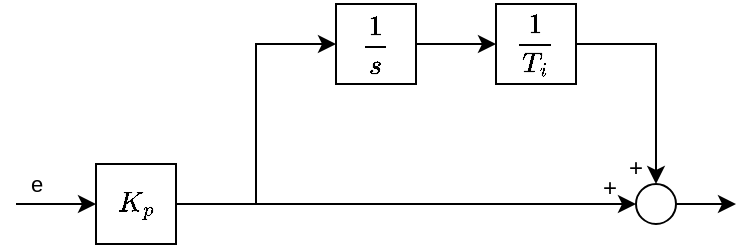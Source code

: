 <mxfile version="20.4.0" type="github">
  <diagram id="rZdN4fdc3lee0H7srUzD" name="Page-1">
    <mxGraphModel dx="778" dy="412" grid="1" gridSize="10" guides="1" tooltips="1" connect="1" arrows="1" fold="1" page="1" pageScale="1" pageWidth="850" pageHeight="1100" math="1" shadow="0">
      <root>
        <mxCell id="0" />
        <mxCell id="1" parent="0" />
        <mxCell id="mmjuXgAY9vCs1paXeT_F-7" style="edgeStyle=orthogonalEdgeStyle;rounded=0;orthogonalLoop=1;jettySize=auto;html=1;exitX=1;exitY=0.5;exitDx=0;exitDy=0;entryX=0;entryY=0.5;entryDx=0;entryDy=0;" edge="1" parent="1" source="mmjuXgAY9vCs1paXeT_F-1" target="mmjuXgAY9vCs1paXeT_F-2">
          <mxGeometry relative="1" as="geometry" />
        </mxCell>
        <mxCell id="mmjuXgAY9vCs1paXeT_F-1" value="$$\frac{1}{s}$$" style="rounded=0;whiteSpace=wrap;html=1;" vertex="1" parent="1">
          <mxGeometry x="280" y="80" width="40" height="40" as="geometry" />
        </mxCell>
        <mxCell id="mmjuXgAY9vCs1paXeT_F-8" style="edgeStyle=orthogonalEdgeStyle;rounded=0;orthogonalLoop=1;jettySize=auto;html=1;exitX=1;exitY=0.5;exitDx=0;exitDy=0;entryX=0.5;entryY=0;entryDx=0;entryDy=0;" edge="1" parent="1" source="mmjuXgAY9vCs1paXeT_F-2" target="mmjuXgAY9vCs1paXeT_F-3">
          <mxGeometry relative="1" as="geometry" />
        </mxCell>
        <mxCell id="mmjuXgAY9vCs1paXeT_F-2" value="$$\dfrac{1}{T_i&lt;br&gt;}$$" style="rounded=0;whiteSpace=wrap;html=1;" vertex="1" parent="1">
          <mxGeometry x="360" y="80" width="40" height="40" as="geometry" />
        </mxCell>
        <mxCell id="mmjuXgAY9vCs1paXeT_F-10" style="edgeStyle=orthogonalEdgeStyle;rounded=0;orthogonalLoop=1;jettySize=auto;html=1;exitX=1;exitY=0.5;exitDx=0;exitDy=0;" edge="1" parent="1" source="mmjuXgAY9vCs1paXeT_F-3">
          <mxGeometry relative="1" as="geometry">
            <mxPoint x="480" y="180" as="targetPoint" />
          </mxGeometry>
        </mxCell>
        <mxCell id="mmjuXgAY9vCs1paXeT_F-3" value="" style="ellipse;whiteSpace=wrap;html=1;" vertex="1" parent="1">
          <mxGeometry x="430" y="170" width="20" height="20" as="geometry" />
        </mxCell>
        <mxCell id="mmjuXgAY9vCs1paXeT_F-6" style="edgeStyle=orthogonalEdgeStyle;rounded=0;orthogonalLoop=1;jettySize=auto;html=1;exitX=1;exitY=0.5;exitDx=0;exitDy=0;entryX=0;entryY=0.5;entryDx=0;entryDy=0;" edge="1" parent="1" source="mmjuXgAY9vCs1paXeT_F-5" target="mmjuXgAY9vCs1paXeT_F-1">
          <mxGeometry relative="1" as="geometry">
            <Array as="points">
              <mxPoint x="240" y="180" />
              <mxPoint x="240" y="100" />
            </Array>
          </mxGeometry>
        </mxCell>
        <mxCell id="mmjuXgAY9vCs1paXeT_F-9" style="edgeStyle=orthogonalEdgeStyle;rounded=0;orthogonalLoop=1;jettySize=auto;html=1;exitX=1;exitY=0.5;exitDx=0;exitDy=0;entryX=0;entryY=0.5;entryDx=0;entryDy=0;" edge="1" parent="1" source="mmjuXgAY9vCs1paXeT_F-5" target="mmjuXgAY9vCs1paXeT_F-3">
          <mxGeometry relative="1" as="geometry" />
        </mxCell>
        <mxCell id="mmjuXgAY9vCs1paXeT_F-5" value="$$K_p$$" style="rounded=0;whiteSpace=wrap;html=1;" vertex="1" parent="1">
          <mxGeometry x="160" y="160" width="40" height="40" as="geometry" />
        </mxCell>
        <mxCell id="mmjuXgAY9vCs1paXeT_F-13" value="+" style="text;html=1;strokeColor=none;fillColor=none;align=center;verticalAlign=middle;whiteSpace=wrap;rounded=0;" vertex="1" parent="1">
          <mxGeometry x="411" y="166" width="12" height="12" as="geometry" />
        </mxCell>
        <mxCell id="mmjuXgAY9vCs1paXeT_F-14" value="+" style="text;html=1;strokeColor=none;fillColor=none;align=center;verticalAlign=middle;whiteSpace=wrap;rounded=0;" vertex="1" parent="1">
          <mxGeometry x="424" y="156" width="12" height="12" as="geometry" />
        </mxCell>
        <mxCell id="mmjuXgAY9vCs1paXeT_F-16" value="" style="endArrow=classic;html=1;rounded=0;entryX=0;entryY=0.5;entryDx=0;entryDy=0;" edge="1" parent="1" target="mmjuXgAY9vCs1paXeT_F-5">
          <mxGeometry width="50" height="50" relative="1" as="geometry">
            <mxPoint x="120" y="180" as="sourcePoint" />
            <mxPoint x="210" y="190" as="targetPoint" />
          </mxGeometry>
        </mxCell>
        <mxCell id="mmjuXgAY9vCs1paXeT_F-17" value="e" style="edgeLabel;html=1;align=center;verticalAlign=middle;resizable=0;points=[];" vertex="1" connectable="0" parent="mmjuXgAY9vCs1paXeT_F-16">
          <mxGeometry x="-0.265" relative="1" as="geometry">
            <mxPoint x="-5" y="-10" as="offset" />
          </mxGeometry>
        </mxCell>
      </root>
    </mxGraphModel>
  </diagram>
</mxfile>
